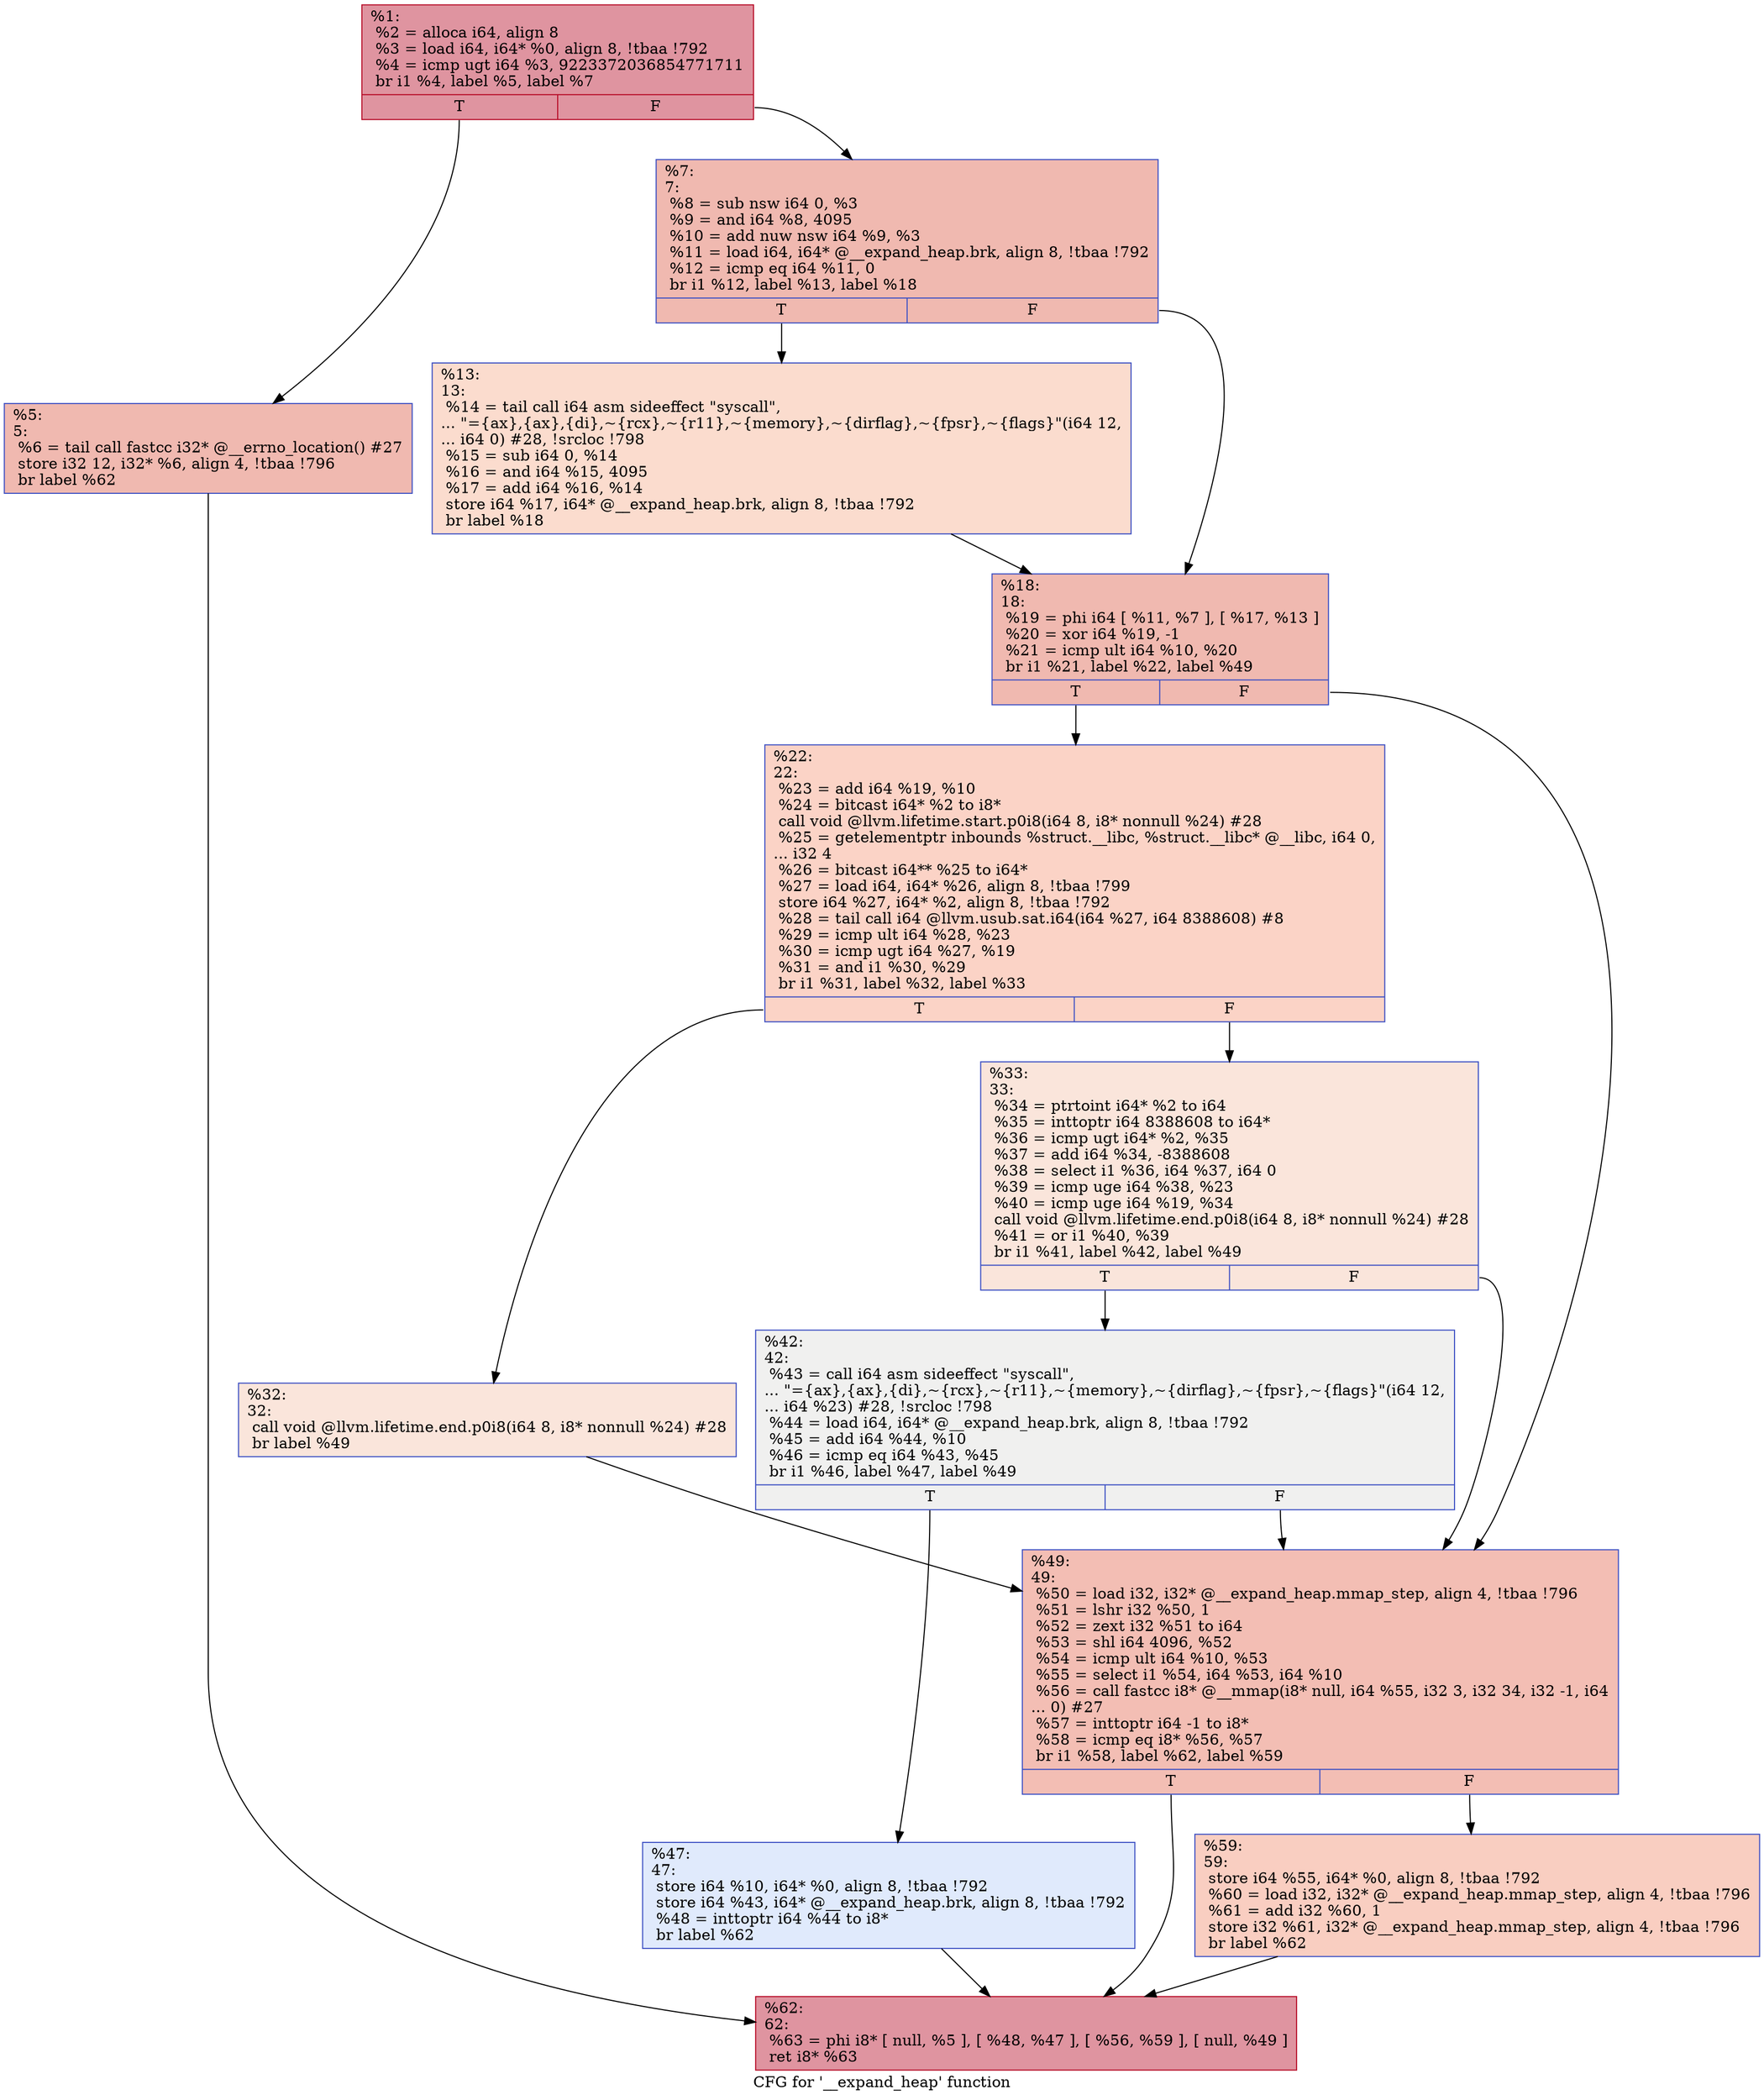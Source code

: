 digraph "CFG for '__expand_heap' function" {
	label="CFG for '__expand_heap' function";

	Node0x23c34b0 [shape=record,color="#b70d28ff", style=filled, fillcolor="#b70d2870",label="{%1:\l  %2 = alloca i64, align 8\l  %3 = load i64, i64* %0, align 8, !tbaa !792\l  %4 = icmp ugt i64 %3, 9223372036854771711\l  br i1 %4, label %5, label %7\l|{<s0>T|<s1>F}}"];
	Node0x23c34b0:s0 -> Node0x23e1ab0;
	Node0x23c34b0:s1 -> Node0x23e3080;
	Node0x23e1ab0 [shape=record,color="#3d50c3ff", style=filled, fillcolor="#de614d70",label="{%5:\l5:                                                \l  %6 = tail call fastcc i32* @__errno_location() #27\l  store i32 12, i32* %6, align 4, !tbaa !796\l  br label %62\l}"];
	Node0x23e1ab0 -> Node0x23e33a0;
	Node0x23e3080 [shape=record,color="#3d50c3ff", style=filled, fillcolor="#de614d70",label="{%7:\l7:                                                \l  %8 = sub nsw i64 0, %3\l  %9 = and i64 %8, 4095\l  %10 = add nuw nsw i64 %9, %3\l  %11 = load i64, i64* @__expand_heap.brk, align 8, !tbaa !792\l  %12 = icmp eq i64 %11, 0\l  br i1 %12, label %13, label %18\l|{<s0>T|<s1>F}}"];
	Node0x23e3080:s0 -> Node0x23e30d0;
	Node0x23e3080:s1 -> Node0x23e3120;
	Node0x23e30d0 [shape=record,color="#3d50c3ff", style=filled, fillcolor="#f7af9170",label="{%13:\l13:                                               \l  %14 = tail call i64 asm sideeffect \"syscall\",\l... \"=\{ax\},\{ax\},\{di\},~\{rcx\},~\{r11\},~\{memory\},~\{dirflag\},~\{fpsr\},~\{flags\}\"(i64 12,\l... i64 0) #28, !srcloc !798\l  %15 = sub i64 0, %14\l  %16 = and i64 %15, 4095\l  %17 = add i64 %16, %14\l  store i64 %17, i64* @__expand_heap.brk, align 8, !tbaa !792\l  br label %18\l}"];
	Node0x23e30d0 -> Node0x23e3120;
	Node0x23e3120 [shape=record,color="#3d50c3ff", style=filled, fillcolor="#de614d70",label="{%18:\l18:                                               \l  %19 = phi i64 [ %11, %7 ], [ %17, %13 ]\l  %20 = xor i64 %19, -1\l  %21 = icmp ult i64 %10, %20\l  br i1 %21, label %22, label %49\l|{<s0>T|<s1>F}}"];
	Node0x23e3120:s0 -> Node0x23e3170;
	Node0x23e3120:s1 -> Node0x23e3300;
	Node0x23e3170 [shape=record,color="#3d50c3ff", style=filled, fillcolor="#f59c7d70",label="{%22:\l22:                                               \l  %23 = add i64 %19, %10\l  %24 = bitcast i64* %2 to i8*\l  call void @llvm.lifetime.start.p0i8(i64 8, i8* nonnull %24) #28\l  %25 = getelementptr inbounds %struct.__libc, %struct.__libc* @__libc, i64 0,\l... i32 4\l  %26 = bitcast i64** %25 to i64*\l  %27 = load i64, i64* %26, align 8, !tbaa !799\l  store i64 %27, i64* %2, align 8, !tbaa !792\l  %28 = tail call i64 @llvm.usub.sat.i64(i64 %27, i64 8388608) #8\l  %29 = icmp ult i64 %28, %23\l  %30 = icmp ugt i64 %27, %19\l  %31 = and i1 %30, %29\l  br i1 %31, label %32, label %33\l|{<s0>T|<s1>F}}"];
	Node0x23e3170:s0 -> Node0x23e31c0;
	Node0x23e3170:s1 -> Node0x23e3210;
	Node0x23e31c0 [shape=record,color="#3d50c3ff", style=filled, fillcolor="#f4c5ad70",label="{%32:\l32:                                               \l  call void @llvm.lifetime.end.p0i8(i64 8, i8* nonnull %24) #28\l  br label %49\l}"];
	Node0x23e31c0 -> Node0x23e3300;
	Node0x23e3210 [shape=record,color="#3d50c3ff", style=filled, fillcolor="#f4c5ad70",label="{%33:\l33:                                               \l  %34 = ptrtoint i64* %2 to i64\l  %35 = inttoptr i64 8388608 to i64*\l  %36 = icmp ugt i64* %2, %35\l  %37 = add i64 %34, -8388608\l  %38 = select i1 %36, i64 %37, i64 0\l  %39 = icmp uge i64 %38, %23\l  %40 = icmp uge i64 %19, %34\l  call void @llvm.lifetime.end.p0i8(i64 8, i8* nonnull %24) #28\l  %41 = or i1 %40, %39\l  br i1 %41, label %42, label %49\l|{<s0>T|<s1>F}}"];
	Node0x23e3210:s0 -> Node0x23e3260;
	Node0x23e3210:s1 -> Node0x23e3300;
	Node0x23e3260 [shape=record,color="#3d50c3ff", style=filled, fillcolor="#dedcdb70",label="{%42:\l42:                                               \l  %43 = call i64 asm sideeffect \"syscall\",\l... \"=\{ax\},\{ax\},\{di\},~\{rcx\},~\{r11\},~\{memory\},~\{dirflag\},~\{fpsr\},~\{flags\}\"(i64 12,\l... i64 %23) #28, !srcloc !798\l  %44 = load i64, i64* @__expand_heap.brk, align 8, !tbaa !792\l  %45 = add i64 %44, %10\l  %46 = icmp eq i64 %43, %45\l  br i1 %46, label %47, label %49\l|{<s0>T|<s1>F}}"];
	Node0x23e3260:s0 -> Node0x23e32b0;
	Node0x23e3260:s1 -> Node0x23e3300;
	Node0x23e32b0 [shape=record,color="#3d50c3ff", style=filled, fillcolor="#b9d0f970",label="{%47:\l47:                                               \l  store i64 %10, i64* %0, align 8, !tbaa !792\l  store i64 %43, i64* @__expand_heap.brk, align 8, !tbaa !792\l  %48 = inttoptr i64 %44 to i8*\l  br label %62\l}"];
	Node0x23e32b0 -> Node0x23e33a0;
	Node0x23e3300 [shape=record,color="#3d50c3ff", style=filled, fillcolor="#e36c5570",label="{%49:\l49:                                               \l  %50 = load i32, i32* @__expand_heap.mmap_step, align 4, !tbaa !796\l  %51 = lshr i32 %50, 1\l  %52 = zext i32 %51 to i64\l  %53 = shl i64 4096, %52\l  %54 = icmp ult i64 %10, %53\l  %55 = select i1 %54, i64 %53, i64 %10\l  %56 = call fastcc i8* @__mmap(i8* null, i64 %55, i32 3, i32 34, i32 -1, i64\l... 0) #27\l  %57 = inttoptr i64 -1 to i8*\l  %58 = icmp eq i8* %56, %57\l  br i1 %58, label %62, label %59\l|{<s0>T|<s1>F}}"];
	Node0x23e3300:s0 -> Node0x23e33a0;
	Node0x23e3300:s1 -> Node0x23e3350;
	Node0x23e3350 [shape=record,color="#3d50c3ff", style=filled, fillcolor="#f2907270",label="{%59:\l59:                                               \l  store i64 %55, i64* %0, align 8, !tbaa !792\l  %60 = load i32, i32* @__expand_heap.mmap_step, align 4, !tbaa !796\l  %61 = add i32 %60, 1\l  store i32 %61, i32* @__expand_heap.mmap_step, align 4, !tbaa !796\l  br label %62\l}"];
	Node0x23e3350 -> Node0x23e33a0;
	Node0x23e33a0 [shape=record,color="#b70d28ff", style=filled, fillcolor="#b70d2870",label="{%62:\l62:                                               \l  %63 = phi i8* [ null, %5 ], [ %48, %47 ], [ %56, %59 ], [ null, %49 ]\l  ret i8* %63\l}"];
}
